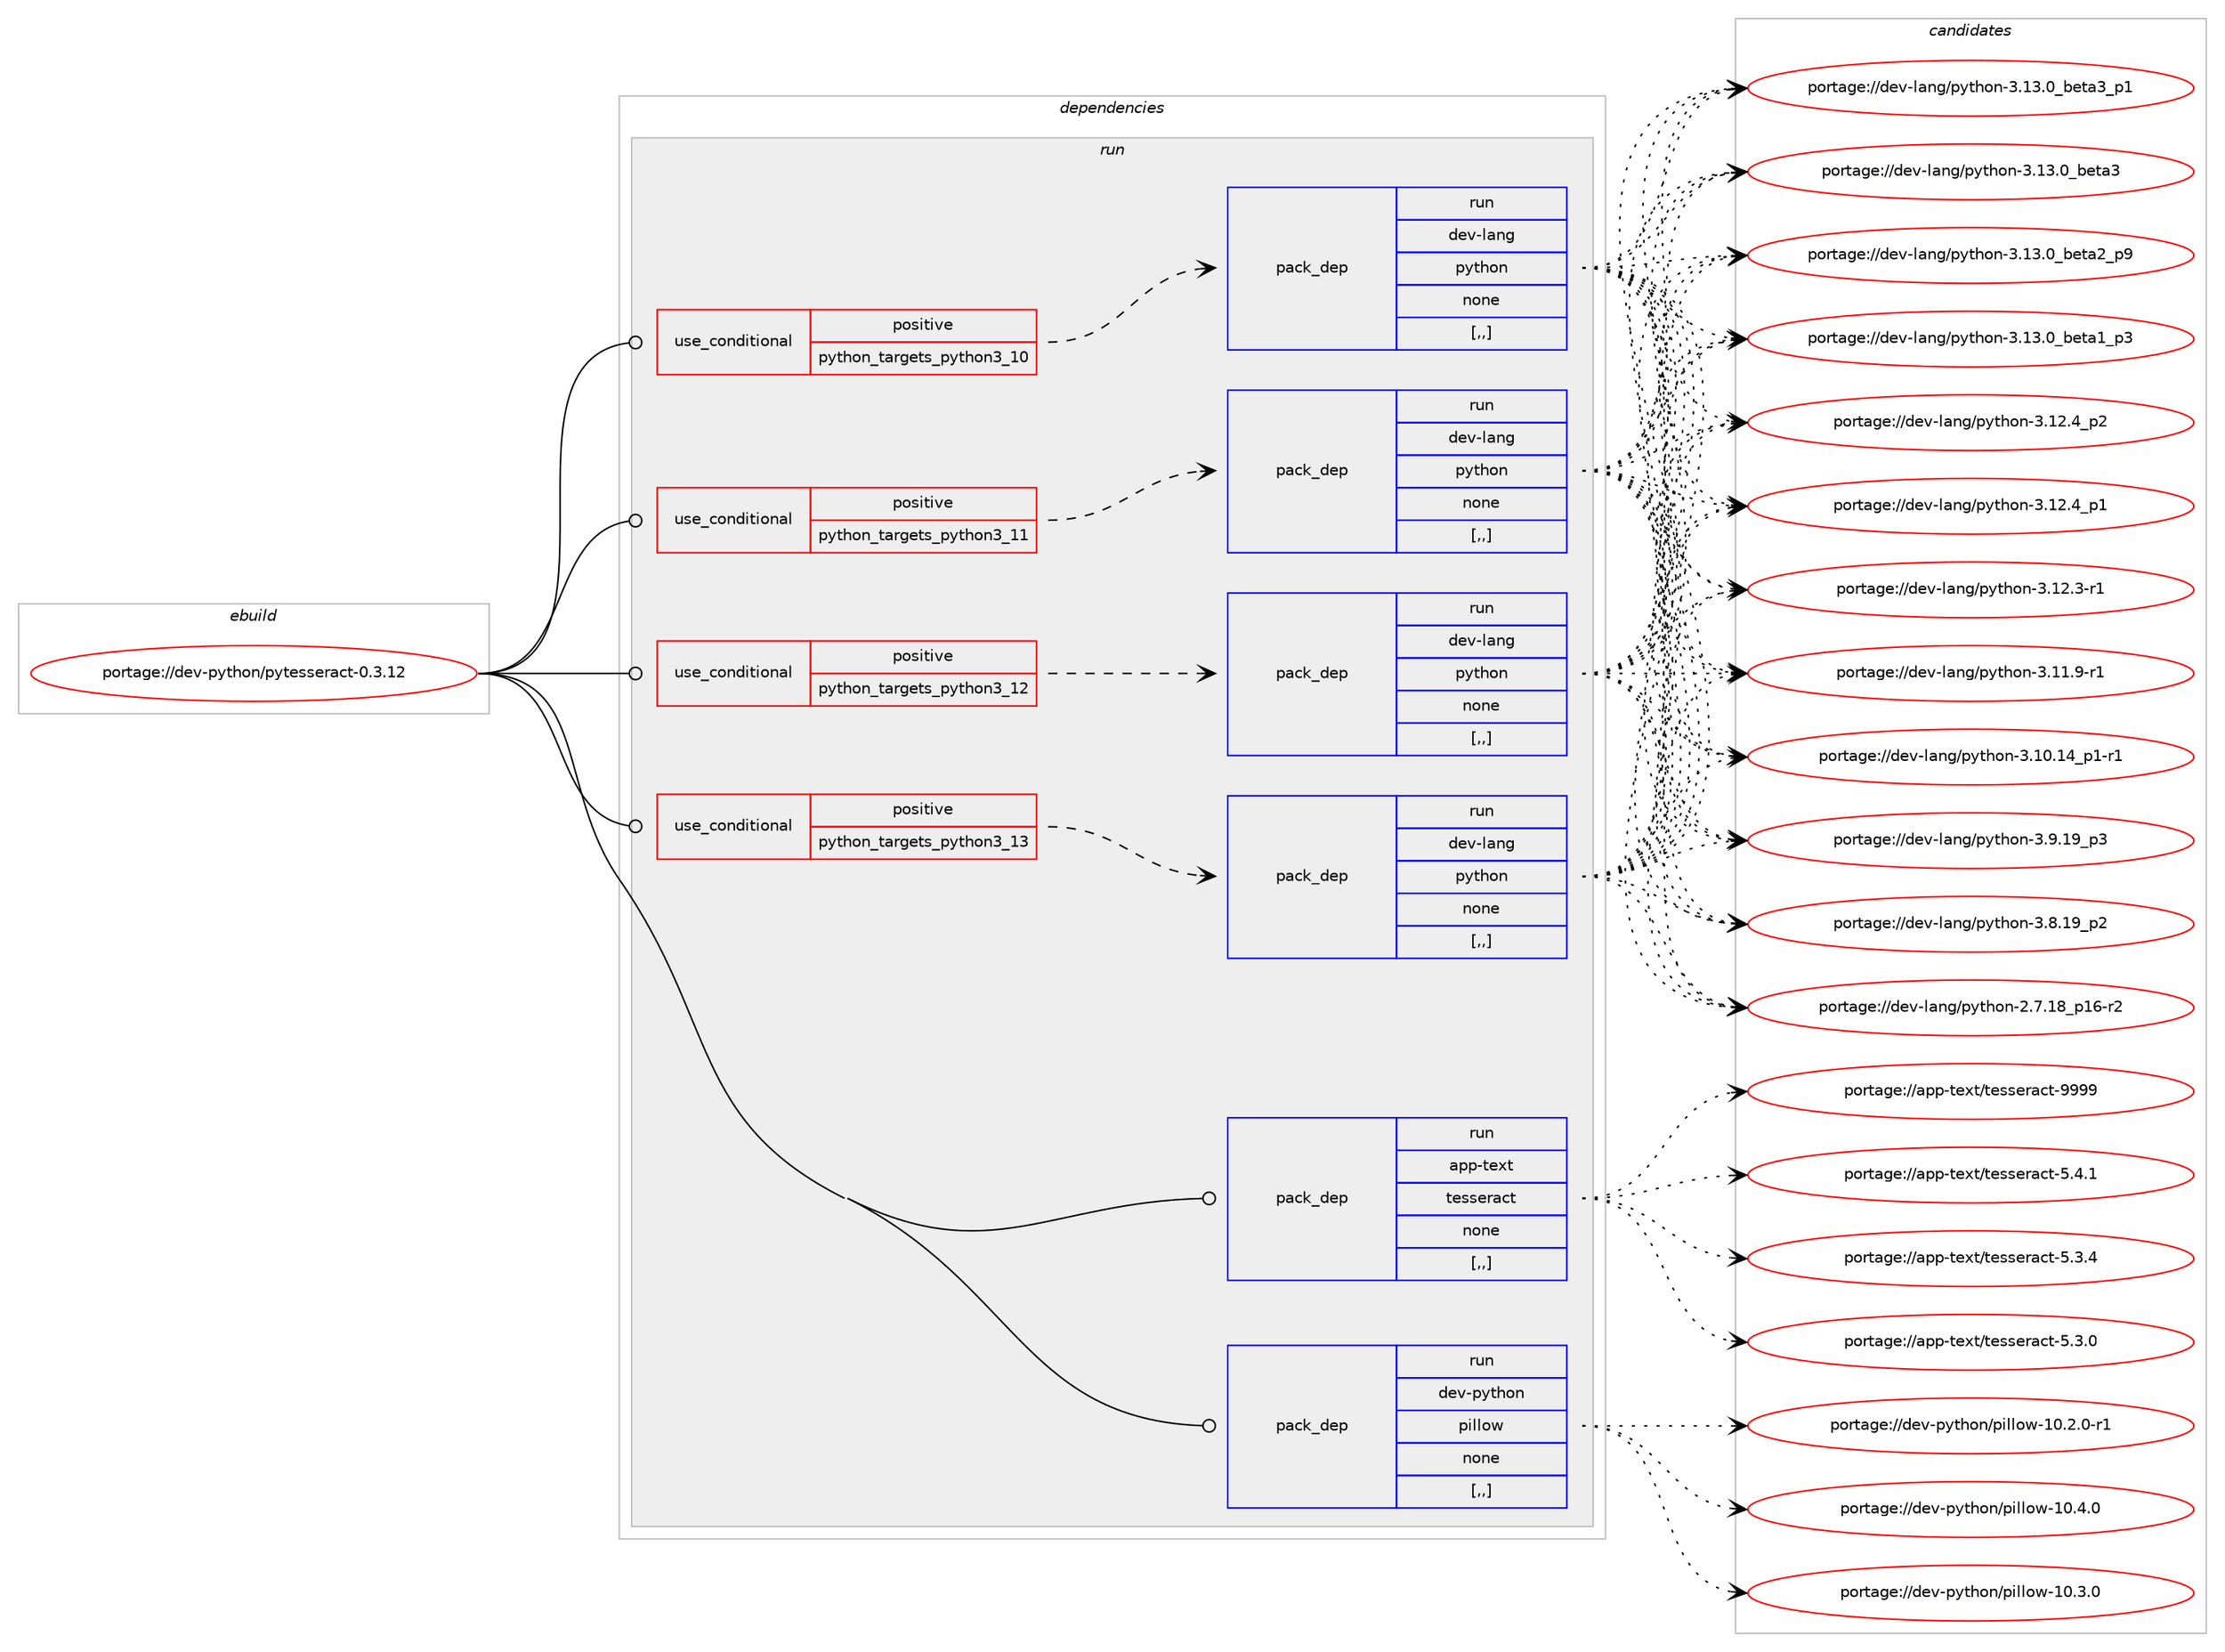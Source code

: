digraph prolog {

# *************
# Graph options
# *************

newrank=true;
concentrate=true;
compound=true;
graph [rankdir=LR,fontname=Helvetica,fontsize=10,ranksep=1.5];#, ranksep=2.5, nodesep=0.2];
edge  [arrowhead=vee];
node  [fontname=Helvetica,fontsize=10];

# **********
# The ebuild
# **********

subgraph cluster_leftcol {
color=gray;
label=<<i>ebuild</i>>;
id [label="portage://dev-python/pytesseract-0.3.12", color=red, width=4, href="../dev-python/pytesseract-0.3.12.svg"];
}

# ****************
# The dependencies
# ****************

subgraph cluster_midcol {
color=gray;
label=<<i>dependencies</i>>;
subgraph cluster_compile {
fillcolor="#eeeeee";
style=filled;
label=<<i>compile</i>>;
}
subgraph cluster_compileandrun {
fillcolor="#eeeeee";
style=filled;
label=<<i>compile and run</i>>;
}
subgraph cluster_run {
fillcolor="#eeeeee";
style=filled;
label=<<i>run</i>>;
subgraph cond37640 {
dependency158311 [label=<<TABLE BORDER="0" CELLBORDER="1" CELLSPACING="0" CELLPADDING="4"><TR><TD ROWSPAN="3" CELLPADDING="10">use_conditional</TD></TR><TR><TD>positive</TD></TR><TR><TD>python_targets_python3_10</TD></TR></TABLE>>, shape=none, color=red];
subgraph pack119402 {
dependency158312 [label=<<TABLE BORDER="0" CELLBORDER="1" CELLSPACING="0" CELLPADDING="4" WIDTH="220"><TR><TD ROWSPAN="6" CELLPADDING="30">pack_dep</TD></TR><TR><TD WIDTH="110">run</TD></TR><TR><TD>dev-lang</TD></TR><TR><TD>python</TD></TR><TR><TD>none</TD></TR><TR><TD>[,,]</TD></TR></TABLE>>, shape=none, color=blue];
}
dependency158311:e -> dependency158312:w [weight=20,style="dashed",arrowhead="vee"];
}
id:e -> dependency158311:w [weight=20,style="solid",arrowhead="odot"];
subgraph cond37641 {
dependency158313 [label=<<TABLE BORDER="0" CELLBORDER="1" CELLSPACING="0" CELLPADDING="4"><TR><TD ROWSPAN="3" CELLPADDING="10">use_conditional</TD></TR><TR><TD>positive</TD></TR><TR><TD>python_targets_python3_11</TD></TR></TABLE>>, shape=none, color=red];
subgraph pack119403 {
dependency158314 [label=<<TABLE BORDER="0" CELLBORDER="1" CELLSPACING="0" CELLPADDING="4" WIDTH="220"><TR><TD ROWSPAN="6" CELLPADDING="30">pack_dep</TD></TR><TR><TD WIDTH="110">run</TD></TR><TR><TD>dev-lang</TD></TR><TR><TD>python</TD></TR><TR><TD>none</TD></TR><TR><TD>[,,]</TD></TR></TABLE>>, shape=none, color=blue];
}
dependency158313:e -> dependency158314:w [weight=20,style="dashed",arrowhead="vee"];
}
id:e -> dependency158313:w [weight=20,style="solid",arrowhead="odot"];
subgraph cond37642 {
dependency158315 [label=<<TABLE BORDER="0" CELLBORDER="1" CELLSPACING="0" CELLPADDING="4"><TR><TD ROWSPAN="3" CELLPADDING="10">use_conditional</TD></TR><TR><TD>positive</TD></TR><TR><TD>python_targets_python3_12</TD></TR></TABLE>>, shape=none, color=red];
subgraph pack119404 {
dependency158316 [label=<<TABLE BORDER="0" CELLBORDER="1" CELLSPACING="0" CELLPADDING="4" WIDTH="220"><TR><TD ROWSPAN="6" CELLPADDING="30">pack_dep</TD></TR><TR><TD WIDTH="110">run</TD></TR><TR><TD>dev-lang</TD></TR><TR><TD>python</TD></TR><TR><TD>none</TD></TR><TR><TD>[,,]</TD></TR></TABLE>>, shape=none, color=blue];
}
dependency158315:e -> dependency158316:w [weight=20,style="dashed",arrowhead="vee"];
}
id:e -> dependency158315:w [weight=20,style="solid",arrowhead="odot"];
subgraph cond37643 {
dependency158317 [label=<<TABLE BORDER="0" CELLBORDER="1" CELLSPACING="0" CELLPADDING="4"><TR><TD ROWSPAN="3" CELLPADDING="10">use_conditional</TD></TR><TR><TD>positive</TD></TR><TR><TD>python_targets_python3_13</TD></TR></TABLE>>, shape=none, color=red];
subgraph pack119405 {
dependency158318 [label=<<TABLE BORDER="0" CELLBORDER="1" CELLSPACING="0" CELLPADDING="4" WIDTH="220"><TR><TD ROWSPAN="6" CELLPADDING="30">pack_dep</TD></TR><TR><TD WIDTH="110">run</TD></TR><TR><TD>dev-lang</TD></TR><TR><TD>python</TD></TR><TR><TD>none</TD></TR><TR><TD>[,,]</TD></TR></TABLE>>, shape=none, color=blue];
}
dependency158317:e -> dependency158318:w [weight=20,style="dashed",arrowhead="vee"];
}
id:e -> dependency158317:w [weight=20,style="solid",arrowhead="odot"];
subgraph pack119406 {
dependency158319 [label=<<TABLE BORDER="0" CELLBORDER="1" CELLSPACING="0" CELLPADDING="4" WIDTH="220"><TR><TD ROWSPAN="6" CELLPADDING="30">pack_dep</TD></TR><TR><TD WIDTH="110">run</TD></TR><TR><TD>app-text</TD></TR><TR><TD>tesseract</TD></TR><TR><TD>none</TD></TR><TR><TD>[,,]</TD></TR></TABLE>>, shape=none, color=blue];
}
id:e -> dependency158319:w [weight=20,style="solid",arrowhead="odot"];
subgraph pack119407 {
dependency158320 [label=<<TABLE BORDER="0" CELLBORDER="1" CELLSPACING="0" CELLPADDING="4" WIDTH="220"><TR><TD ROWSPAN="6" CELLPADDING="30">pack_dep</TD></TR><TR><TD WIDTH="110">run</TD></TR><TR><TD>dev-python</TD></TR><TR><TD>pillow</TD></TR><TR><TD>none</TD></TR><TR><TD>[,,]</TD></TR></TABLE>>, shape=none, color=blue];
}
id:e -> dependency158320:w [weight=20,style="solid",arrowhead="odot"];
}
}

# **************
# The candidates
# **************

subgraph cluster_choices {
rank=same;
color=gray;
label=<<i>candidates</i>>;

subgraph choice119402 {
color=black;
nodesep=1;
choice10010111845108971101034711212111610411111045514649514648959810111697519511249 [label="portage://dev-lang/python-3.13.0_beta3_p1", color=red, width=4,href="../dev-lang/python-3.13.0_beta3_p1.svg"];
choice1001011184510897110103471121211161041111104551464951464895981011169751 [label="portage://dev-lang/python-3.13.0_beta3", color=red, width=4,href="../dev-lang/python-3.13.0_beta3.svg"];
choice10010111845108971101034711212111610411111045514649514648959810111697509511257 [label="portage://dev-lang/python-3.13.0_beta2_p9", color=red, width=4,href="../dev-lang/python-3.13.0_beta2_p9.svg"];
choice10010111845108971101034711212111610411111045514649514648959810111697499511251 [label="portage://dev-lang/python-3.13.0_beta1_p3", color=red, width=4,href="../dev-lang/python-3.13.0_beta1_p3.svg"];
choice100101118451089711010347112121116104111110455146495046529511250 [label="portage://dev-lang/python-3.12.4_p2", color=red, width=4,href="../dev-lang/python-3.12.4_p2.svg"];
choice100101118451089711010347112121116104111110455146495046529511249 [label="portage://dev-lang/python-3.12.4_p1", color=red, width=4,href="../dev-lang/python-3.12.4_p1.svg"];
choice100101118451089711010347112121116104111110455146495046514511449 [label="portage://dev-lang/python-3.12.3-r1", color=red, width=4,href="../dev-lang/python-3.12.3-r1.svg"];
choice100101118451089711010347112121116104111110455146494946574511449 [label="portage://dev-lang/python-3.11.9-r1", color=red, width=4,href="../dev-lang/python-3.11.9-r1.svg"];
choice100101118451089711010347112121116104111110455146494846495295112494511449 [label="portage://dev-lang/python-3.10.14_p1-r1", color=red, width=4,href="../dev-lang/python-3.10.14_p1-r1.svg"];
choice100101118451089711010347112121116104111110455146574649579511251 [label="portage://dev-lang/python-3.9.19_p3", color=red, width=4,href="../dev-lang/python-3.9.19_p3.svg"];
choice100101118451089711010347112121116104111110455146564649579511250 [label="portage://dev-lang/python-3.8.19_p2", color=red, width=4,href="../dev-lang/python-3.8.19_p2.svg"];
choice100101118451089711010347112121116104111110455046554649569511249544511450 [label="portage://dev-lang/python-2.7.18_p16-r2", color=red, width=4,href="../dev-lang/python-2.7.18_p16-r2.svg"];
dependency158312:e -> choice10010111845108971101034711212111610411111045514649514648959810111697519511249:w [style=dotted,weight="100"];
dependency158312:e -> choice1001011184510897110103471121211161041111104551464951464895981011169751:w [style=dotted,weight="100"];
dependency158312:e -> choice10010111845108971101034711212111610411111045514649514648959810111697509511257:w [style=dotted,weight="100"];
dependency158312:e -> choice10010111845108971101034711212111610411111045514649514648959810111697499511251:w [style=dotted,weight="100"];
dependency158312:e -> choice100101118451089711010347112121116104111110455146495046529511250:w [style=dotted,weight="100"];
dependency158312:e -> choice100101118451089711010347112121116104111110455146495046529511249:w [style=dotted,weight="100"];
dependency158312:e -> choice100101118451089711010347112121116104111110455146495046514511449:w [style=dotted,weight="100"];
dependency158312:e -> choice100101118451089711010347112121116104111110455146494946574511449:w [style=dotted,weight="100"];
dependency158312:e -> choice100101118451089711010347112121116104111110455146494846495295112494511449:w [style=dotted,weight="100"];
dependency158312:e -> choice100101118451089711010347112121116104111110455146574649579511251:w [style=dotted,weight="100"];
dependency158312:e -> choice100101118451089711010347112121116104111110455146564649579511250:w [style=dotted,weight="100"];
dependency158312:e -> choice100101118451089711010347112121116104111110455046554649569511249544511450:w [style=dotted,weight="100"];
}
subgraph choice119403 {
color=black;
nodesep=1;
choice10010111845108971101034711212111610411111045514649514648959810111697519511249 [label="portage://dev-lang/python-3.13.0_beta3_p1", color=red, width=4,href="../dev-lang/python-3.13.0_beta3_p1.svg"];
choice1001011184510897110103471121211161041111104551464951464895981011169751 [label="portage://dev-lang/python-3.13.0_beta3", color=red, width=4,href="../dev-lang/python-3.13.0_beta3.svg"];
choice10010111845108971101034711212111610411111045514649514648959810111697509511257 [label="portage://dev-lang/python-3.13.0_beta2_p9", color=red, width=4,href="../dev-lang/python-3.13.0_beta2_p9.svg"];
choice10010111845108971101034711212111610411111045514649514648959810111697499511251 [label="portage://dev-lang/python-3.13.0_beta1_p3", color=red, width=4,href="../dev-lang/python-3.13.0_beta1_p3.svg"];
choice100101118451089711010347112121116104111110455146495046529511250 [label="portage://dev-lang/python-3.12.4_p2", color=red, width=4,href="../dev-lang/python-3.12.4_p2.svg"];
choice100101118451089711010347112121116104111110455146495046529511249 [label="portage://dev-lang/python-3.12.4_p1", color=red, width=4,href="../dev-lang/python-3.12.4_p1.svg"];
choice100101118451089711010347112121116104111110455146495046514511449 [label="portage://dev-lang/python-3.12.3-r1", color=red, width=4,href="../dev-lang/python-3.12.3-r1.svg"];
choice100101118451089711010347112121116104111110455146494946574511449 [label="portage://dev-lang/python-3.11.9-r1", color=red, width=4,href="../dev-lang/python-3.11.9-r1.svg"];
choice100101118451089711010347112121116104111110455146494846495295112494511449 [label="portage://dev-lang/python-3.10.14_p1-r1", color=red, width=4,href="../dev-lang/python-3.10.14_p1-r1.svg"];
choice100101118451089711010347112121116104111110455146574649579511251 [label="portage://dev-lang/python-3.9.19_p3", color=red, width=4,href="../dev-lang/python-3.9.19_p3.svg"];
choice100101118451089711010347112121116104111110455146564649579511250 [label="portage://dev-lang/python-3.8.19_p2", color=red, width=4,href="../dev-lang/python-3.8.19_p2.svg"];
choice100101118451089711010347112121116104111110455046554649569511249544511450 [label="portage://dev-lang/python-2.7.18_p16-r2", color=red, width=4,href="../dev-lang/python-2.7.18_p16-r2.svg"];
dependency158314:e -> choice10010111845108971101034711212111610411111045514649514648959810111697519511249:w [style=dotted,weight="100"];
dependency158314:e -> choice1001011184510897110103471121211161041111104551464951464895981011169751:w [style=dotted,weight="100"];
dependency158314:e -> choice10010111845108971101034711212111610411111045514649514648959810111697509511257:w [style=dotted,weight="100"];
dependency158314:e -> choice10010111845108971101034711212111610411111045514649514648959810111697499511251:w [style=dotted,weight="100"];
dependency158314:e -> choice100101118451089711010347112121116104111110455146495046529511250:w [style=dotted,weight="100"];
dependency158314:e -> choice100101118451089711010347112121116104111110455146495046529511249:w [style=dotted,weight="100"];
dependency158314:e -> choice100101118451089711010347112121116104111110455146495046514511449:w [style=dotted,weight="100"];
dependency158314:e -> choice100101118451089711010347112121116104111110455146494946574511449:w [style=dotted,weight="100"];
dependency158314:e -> choice100101118451089711010347112121116104111110455146494846495295112494511449:w [style=dotted,weight="100"];
dependency158314:e -> choice100101118451089711010347112121116104111110455146574649579511251:w [style=dotted,weight="100"];
dependency158314:e -> choice100101118451089711010347112121116104111110455146564649579511250:w [style=dotted,weight="100"];
dependency158314:e -> choice100101118451089711010347112121116104111110455046554649569511249544511450:w [style=dotted,weight="100"];
}
subgraph choice119404 {
color=black;
nodesep=1;
choice10010111845108971101034711212111610411111045514649514648959810111697519511249 [label="portage://dev-lang/python-3.13.0_beta3_p1", color=red, width=4,href="../dev-lang/python-3.13.0_beta3_p1.svg"];
choice1001011184510897110103471121211161041111104551464951464895981011169751 [label="portage://dev-lang/python-3.13.0_beta3", color=red, width=4,href="../dev-lang/python-3.13.0_beta3.svg"];
choice10010111845108971101034711212111610411111045514649514648959810111697509511257 [label="portage://dev-lang/python-3.13.0_beta2_p9", color=red, width=4,href="../dev-lang/python-3.13.0_beta2_p9.svg"];
choice10010111845108971101034711212111610411111045514649514648959810111697499511251 [label="portage://dev-lang/python-3.13.0_beta1_p3", color=red, width=4,href="../dev-lang/python-3.13.0_beta1_p3.svg"];
choice100101118451089711010347112121116104111110455146495046529511250 [label="portage://dev-lang/python-3.12.4_p2", color=red, width=4,href="../dev-lang/python-3.12.4_p2.svg"];
choice100101118451089711010347112121116104111110455146495046529511249 [label="portage://dev-lang/python-3.12.4_p1", color=red, width=4,href="../dev-lang/python-3.12.4_p1.svg"];
choice100101118451089711010347112121116104111110455146495046514511449 [label="portage://dev-lang/python-3.12.3-r1", color=red, width=4,href="../dev-lang/python-3.12.3-r1.svg"];
choice100101118451089711010347112121116104111110455146494946574511449 [label="portage://dev-lang/python-3.11.9-r1", color=red, width=4,href="../dev-lang/python-3.11.9-r1.svg"];
choice100101118451089711010347112121116104111110455146494846495295112494511449 [label="portage://dev-lang/python-3.10.14_p1-r1", color=red, width=4,href="../dev-lang/python-3.10.14_p1-r1.svg"];
choice100101118451089711010347112121116104111110455146574649579511251 [label="portage://dev-lang/python-3.9.19_p3", color=red, width=4,href="../dev-lang/python-3.9.19_p3.svg"];
choice100101118451089711010347112121116104111110455146564649579511250 [label="portage://dev-lang/python-3.8.19_p2", color=red, width=4,href="../dev-lang/python-3.8.19_p2.svg"];
choice100101118451089711010347112121116104111110455046554649569511249544511450 [label="portage://dev-lang/python-2.7.18_p16-r2", color=red, width=4,href="../dev-lang/python-2.7.18_p16-r2.svg"];
dependency158316:e -> choice10010111845108971101034711212111610411111045514649514648959810111697519511249:w [style=dotted,weight="100"];
dependency158316:e -> choice1001011184510897110103471121211161041111104551464951464895981011169751:w [style=dotted,weight="100"];
dependency158316:e -> choice10010111845108971101034711212111610411111045514649514648959810111697509511257:w [style=dotted,weight="100"];
dependency158316:e -> choice10010111845108971101034711212111610411111045514649514648959810111697499511251:w [style=dotted,weight="100"];
dependency158316:e -> choice100101118451089711010347112121116104111110455146495046529511250:w [style=dotted,weight="100"];
dependency158316:e -> choice100101118451089711010347112121116104111110455146495046529511249:w [style=dotted,weight="100"];
dependency158316:e -> choice100101118451089711010347112121116104111110455146495046514511449:w [style=dotted,weight="100"];
dependency158316:e -> choice100101118451089711010347112121116104111110455146494946574511449:w [style=dotted,weight="100"];
dependency158316:e -> choice100101118451089711010347112121116104111110455146494846495295112494511449:w [style=dotted,weight="100"];
dependency158316:e -> choice100101118451089711010347112121116104111110455146574649579511251:w [style=dotted,weight="100"];
dependency158316:e -> choice100101118451089711010347112121116104111110455146564649579511250:w [style=dotted,weight="100"];
dependency158316:e -> choice100101118451089711010347112121116104111110455046554649569511249544511450:w [style=dotted,weight="100"];
}
subgraph choice119405 {
color=black;
nodesep=1;
choice10010111845108971101034711212111610411111045514649514648959810111697519511249 [label="portage://dev-lang/python-3.13.0_beta3_p1", color=red, width=4,href="../dev-lang/python-3.13.0_beta3_p1.svg"];
choice1001011184510897110103471121211161041111104551464951464895981011169751 [label="portage://dev-lang/python-3.13.0_beta3", color=red, width=4,href="../dev-lang/python-3.13.0_beta3.svg"];
choice10010111845108971101034711212111610411111045514649514648959810111697509511257 [label="portage://dev-lang/python-3.13.0_beta2_p9", color=red, width=4,href="../dev-lang/python-3.13.0_beta2_p9.svg"];
choice10010111845108971101034711212111610411111045514649514648959810111697499511251 [label="portage://dev-lang/python-3.13.0_beta1_p3", color=red, width=4,href="../dev-lang/python-3.13.0_beta1_p3.svg"];
choice100101118451089711010347112121116104111110455146495046529511250 [label="portage://dev-lang/python-3.12.4_p2", color=red, width=4,href="../dev-lang/python-3.12.4_p2.svg"];
choice100101118451089711010347112121116104111110455146495046529511249 [label="portage://dev-lang/python-3.12.4_p1", color=red, width=4,href="../dev-lang/python-3.12.4_p1.svg"];
choice100101118451089711010347112121116104111110455146495046514511449 [label="portage://dev-lang/python-3.12.3-r1", color=red, width=4,href="../dev-lang/python-3.12.3-r1.svg"];
choice100101118451089711010347112121116104111110455146494946574511449 [label="portage://dev-lang/python-3.11.9-r1", color=red, width=4,href="../dev-lang/python-3.11.9-r1.svg"];
choice100101118451089711010347112121116104111110455146494846495295112494511449 [label="portage://dev-lang/python-3.10.14_p1-r1", color=red, width=4,href="../dev-lang/python-3.10.14_p1-r1.svg"];
choice100101118451089711010347112121116104111110455146574649579511251 [label="portage://dev-lang/python-3.9.19_p3", color=red, width=4,href="../dev-lang/python-3.9.19_p3.svg"];
choice100101118451089711010347112121116104111110455146564649579511250 [label="portage://dev-lang/python-3.8.19_p2", color=red, width=4,href="../dev-lang/python-3.8.19_p2.svg"];
choice100101118451089711010347112121116104111110455046554649569511249544511450 [label="portage://dev-lang/python-2.7.18_p16-r2", color=red, width=4,href="../dev-lang/python-2.7.18_p16-r2.svg"];
dependency158318:e -> choice10010111845108971101034711212111610411111045514649514648959810111697519511249:w [style=dotted,weight="100"];
dependency158318:e -> choice1001011184510897110103471121211161041111104551464951464895981011169751:w [style=dotted,weight="100"];
dependency158318:e -> choice10010111845108971101034711212111610411111045514649514648959810111697509511257:w [style=dotted,weight="100"];
dependency158318:e -> choice10010111845108971101034711212111610411111045514649514648959810111697499511251:w [style=dotted,weight="100"];
dependency158318:e -> choice100101118451089711010347112121116104111110455146495046529511250:w [style=dotted,weight="100"];
dependency158318:e -> choice100101118451089711010347112121116104111110455146495046529511249:w [style=dotted,weight="100"];
dependency158318:e -> choice100101118451089711010347112121116104111110455146495046514511449:w [style=dotted,weight="100"];
dependency158318:e -> choice100101118451089711010347112121116104111110455146494946574511449:w [style=dotted,weight="100"];
dependency158318:e -> choice100101118451089711010347112121116104111110455146494846495295112494511449:w [style=dotted,weight="100"];
dependency158318:e -> choice100101118451089711010347112121116104111110455146574649579511251:w [style=dotted,weight="100"];
dependency158318:e -> choice100101118451089711010347112121116104111110455146564649579511250:w [style=dotted,weight="100"];
dependency158318:e -> choice100101118451089711010347112121116104111110455046554649569511249544511450:w [style=dotted,weight="100"];
}
subgraph choice119406 {
color=black;
nodesep=1;
choice97112112451161011201164711610111511510111497991164557575757 [label="portage://app-text/tesseract-9999", color=red, width=4,href="../app-text/tesseract-9999.svg"];
choice9711211245116101120116471161011151151011149799116455346524649 [label="portage://app-text/tesseract-5.4.1", color=red, width=4,href="../app-text/tesseract-5.4.1.svg"];
choice9711211245116101120116471161011151151011149799116455346514652 [label="portage://app-text/tesseract-5.3.4", color=red, width=4,href="../app-text/tesseract-5.3.4.svg"];
choice9711211245116101120116471161011151151011149799116455346514648 [label="portage://app-text/tesseract-5.3.0", color=red, width=4,href="../app-text/tesseract-5.3.0.svg"];
dependency158319:e -> choice97112112451161011201164711610111511510111497991164557575757:w [style=dotted,weight="100"];
dependency158319:e -> choice9711211245116101120116471161011151151011149799116455346524649:w [style=dotted,weight="100"];
dependency158319:e -> choice9711211245116101120116471161011151151011149799116455346514652:w [style=dotted,weight="100"];
dependency158319:e -> choice9711211245116101120116471161011151151011149799116455346514648:w [style=dotted,weight="100"];
}
subgraph choice119407 {
color=black;
nodesep=1;
choice100101118451121211161041111104711210510810811111945494846524648 [label="portage://dev-python/pillow-10.4.0", color=red, width=4,href="../dev-python/pillow-10.4.0.svg"];
choice100101118451121211161041111104711210510810811111945494846514648 [label="portage://dev-python/pillow-10.3.0", color=red, width=4,href="../dev-python/pillow-10.3.0.svg"];
choice1001011184511212111610411111047112105108108111119454948465046484511449 [label="portage://dev-python/pillow-10.2.0-r1", color=red, width=4,href="../dev-python/pillow-10.2.0-r1.svg"];
dependency158320:e -> choice100101118451121211161041111104711210510810811111945494846524648:w [style=dotted,weight="100"];
dependency158320:e -> choice100101118451121211161041111104711210510810811111945494846514648:w [style=dotted,weight="100"];
dependency158320:e -> choice1001011184511212111610411111047112105108108111119454948465046484511449:w [style=dotted,weight="100"];
}
}

}
